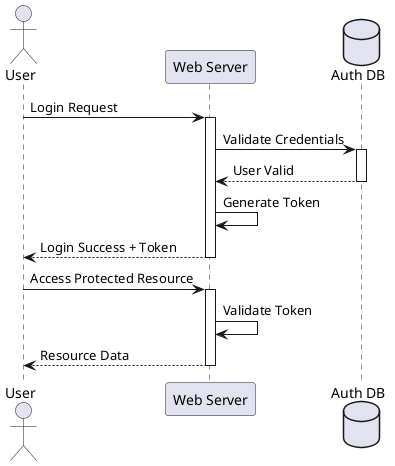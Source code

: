 @startuml
actor User
participant "Web Server" as Web
database "Auth DB" as DB

User -> Web: Login Request
activate Web

Web -> DB: Validate Credentials
activate DB
DB --> Web: User Valid
deactivate DB

Web -> Web: Generate Token

Web --> User: Login Success + Token
deactivate Web

User -> Web: Access Protected Resource
activate Web
Web -> Web: Validate Token
Web --> User: Resource Data
deactivate Web

@enduml